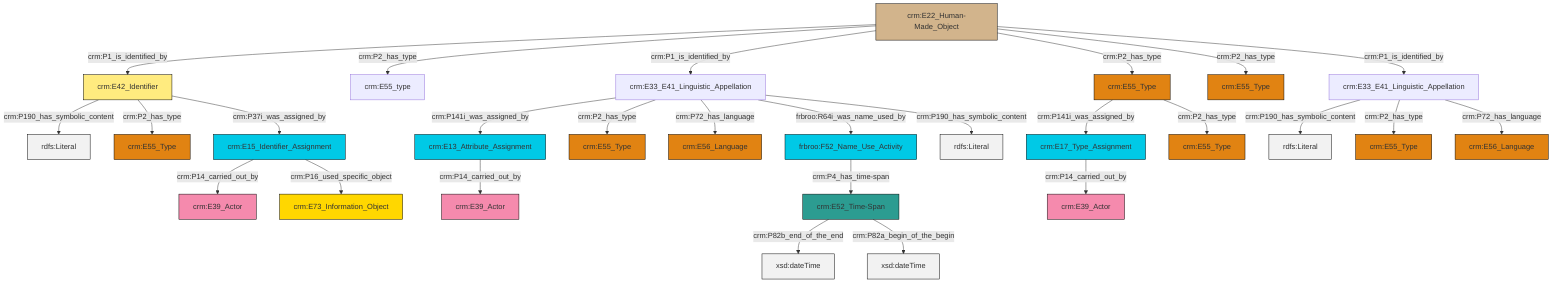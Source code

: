 graph TD
classDef Literal fill:#f2f2f2,stroke:#000000;
classDef CRM_Entity fill:#FFFFFF,stroke:#000000;
classDef Temporal_Entity fill:#00C9E6, stroke:#000000;
classDef Type fill:#E18312, stroke:#000000;
classDef Time-Span fill:#2C9C91, stroke:#000000;
classDef Appellation fill:#FFEB7F, stroke:#000000;
classDef Place fill:#008836, stroke:#000000;
classDef Persistent_Item fill:#B266B2, stroke:#000000;
classDef Conceptual_Object fill:#FFD700, stroke:#000000;
classDef Physical_Thing fill:#D2B48C, stroke:#000000;
classDef Actor fill:#f58aad, stroke:#000000;
classDef PC_Classes fill:#4ce600, stroke:#000000;
classDef Multi fill:#cccccc,stroke:#000000;

6["crm:E17_Type_Assignment"]:::Temporal_Entity -->|crm:P14_carried_out_by| 12["crm:E39_Actor"]:::Actor
13["crm:E13_Attribute_Assignment"]:::Temporal_Entity -->|crm:P14_carried_out_by| 14["crm:E39_Actor"]:::Actor
15["crm:E33_E41_Linguistic_Appellation"]:::Default -->|crm:P141i_was_assigned_by| 13["crm:E13_Attribute_Assignment"]:::Temporal_Entity
16["crm:E42_Identifier"]:::Appellation -->|crm:P190_has_symbolic_content| 17[rdfs:Literal]:::Literal
4["crm:E22_Human-Made_Object"]:::Physical_Thing -->|crm:P1_is_identified_by| 16["crm:E42_Identifier"]:::Appellation
21["crm:E15_Identifier_Assignment"]:::Temporal_Entity -->|crm:P14_carried_out_by| 22["crm:E39_Actor"]:::Actor
4["crm:E22_Human-Made_Object"]:::Physical_Thing -->|crm:P2_has_type| 23["crm:E55_type"]:::Default
2["crm:E33_E41_Linguistic_Appellation"]:::Default -->|crm:P190_has_symbolic_content| 24[rdfs:Literal]:::Literal
21["crm:E15_Identifier_Assignment"]:::Temporal_Entity -->|crm:P16_used_specific_object| 8["crm:E73_Information_Object"]:::Conceptual_Object
2["crm:E33_E41_Linguistic_Appellation"]:::Default -->|crm:P2_has_type| 27["crm:E55_Type"]:::Type
16["crm:E42_Identifier"]:::Appellation -->|crm:P2_has_type| 32["crm:E55_Type"]:::Type
4["crm:E22_Human-Made_Object"]:::Physical_Thing -->|crm:P1_is_identified_by| 15["crm:E33_E41_Linguistic_Appellation"]:::Default
28["crm:E55_Type"]:::Type -->|crm:P141i_was_assigned_by| 6["crm:E17_Type_Assignment"]:::Temporal_Entity
2["crm:E33_E41_Linguistic_Appellation"]:::Default -->|crm:P72_has_language| 37["crm:E56_Language"]:::Type
15["crm:E33_E41_Linguistic_Appellation"]:::Default -->|crm:P2_has_type| 40["crm:E55_Type"]:::Type
42["crm:E52_Time-Span"]:::Time-Span -->|crm:P82b_end_of_the_end| 43[xsd:dateTime]:::Literal
16["crm:E42_Identifier"]:::Appellation -->|crm:P37i_was_assigned_by| 21["crm:E15_Identifier_Assignment"]:::Temporal_Entity
4["crm:E22_Human-Made_Object"]:::Physical_Thing -->|crm:P2_has_type| 28["crm:E55_Type"]:::Type
15["crm:E33_E41_Linguistic_Appellation"]:::Default -->|crm:P72_has_language| 33["crm:E56_Language"]:::Type
42["crm:E52_Time-Span"]:::Time-Span -->|crm:P82a_begin_of_the_begin| 45[xsd:dateTime]:::Literal
0["frbroo:F52_Name_Use_Activity"]:::Temporal_Entity -->|crm:P4_has_time-span| 42["crm:E52_Time-Span"]:::Time-Span
4["crm:E22_Human-Made_Object"]:::Physical_Thing -->|crm:P2_has_type| 18["crm:E55_Type"]:::Type
28["crm:E55_Type"]:::Type -->|crm:P2_has_type| 10["crm:E55_Type"]:::Type
4["crm:E22_Human-Made_Object"]:::Physical_Thing -->|crm:P1_is_identified_by| 2["crm:E33_E41_Linguistic_Appellation"]:::Default
15["crm:E33_E41_Linguistic_Appellation"]:::Default -->|frbroo:R64i_was_name_used_by| 0["frbroo:F52_Name_Use_Activity"]:::Temporal_Entity
15["crm:E33_E41_Linguistic_Appellation"]:::Default -->|crm:P190_has_symbolic_content| 50[rdfs:Literal]:::Literal
